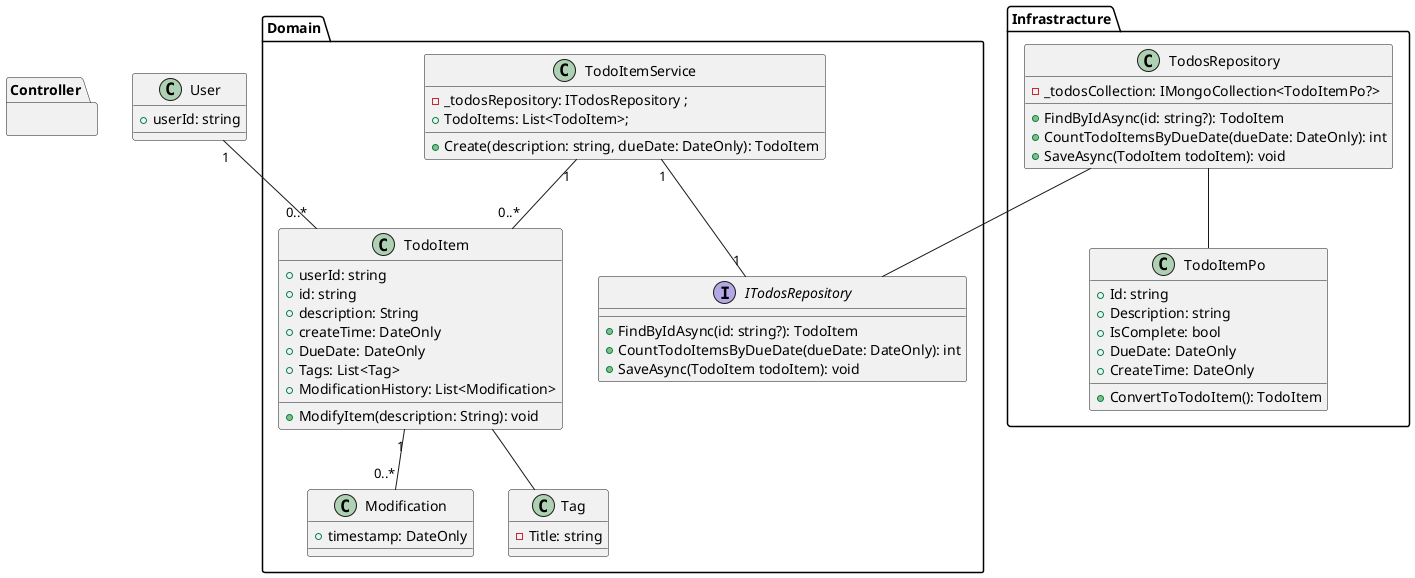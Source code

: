 @startuml
class User
{
    + userId: string
}

package Domain{

    class TodoItemService{
        - _todosRepository: ITodosRepository ;
        + TodoItems: List<TodoItem>;
        + Create(description: string, dueDate: DateOnly): TodoItem
    }

    class TodoItem {
        + userId: string
        + id: string
        + description: String
        + createTime: DateOnly
        + DueDate: DateOnly
        + Tags: List<Tag>
        + ModificationHistory: List<Modification>
        + ModifyItem(description: String): void
    }

    class Modification{
        + timestamp: DateOnly
    }
    interface ITodosRepository{
        + FindByIdAsync(id: string?): TodoItem
        + CountTodoItemsByDueDate(dueDate: DateOnly): int
        + SaveAsync(TodoItem todoItem): void
    }
    class Tag{
        - Title: string

    }
}

package Controller{

}



package Infrastracture{
    class TodoItemPo{
        + Id: string
        + Description: string
        + IsComplete: bool
        + DueDate: DateOnly
        + CreateTime: DateOnly
        + ConvertToTodoItem(): TodoItem
    }
    class TodosRepository{
        - _todosCollection: IMongoCollection<TodoItemPo?>
        + FindByIdAsync(id: string?): TodoItem
        + CountTodoItemsByDueDate(dueDate: DateOnly): int
        + SaveAsync(TodoItem todoItem): void
    }
}
TodoItem "1" -- "0..*" Modification
TodoItemService "1" -- "0..*" TodoItem
TodoItemService "1" -- "1" ITodosRepository
User "1" -- "0..*" TodoItem
TodosRepository -- ITodosRepository
TodosRepository -- TodoItemPo
TodoItem -- Tag
@enduml